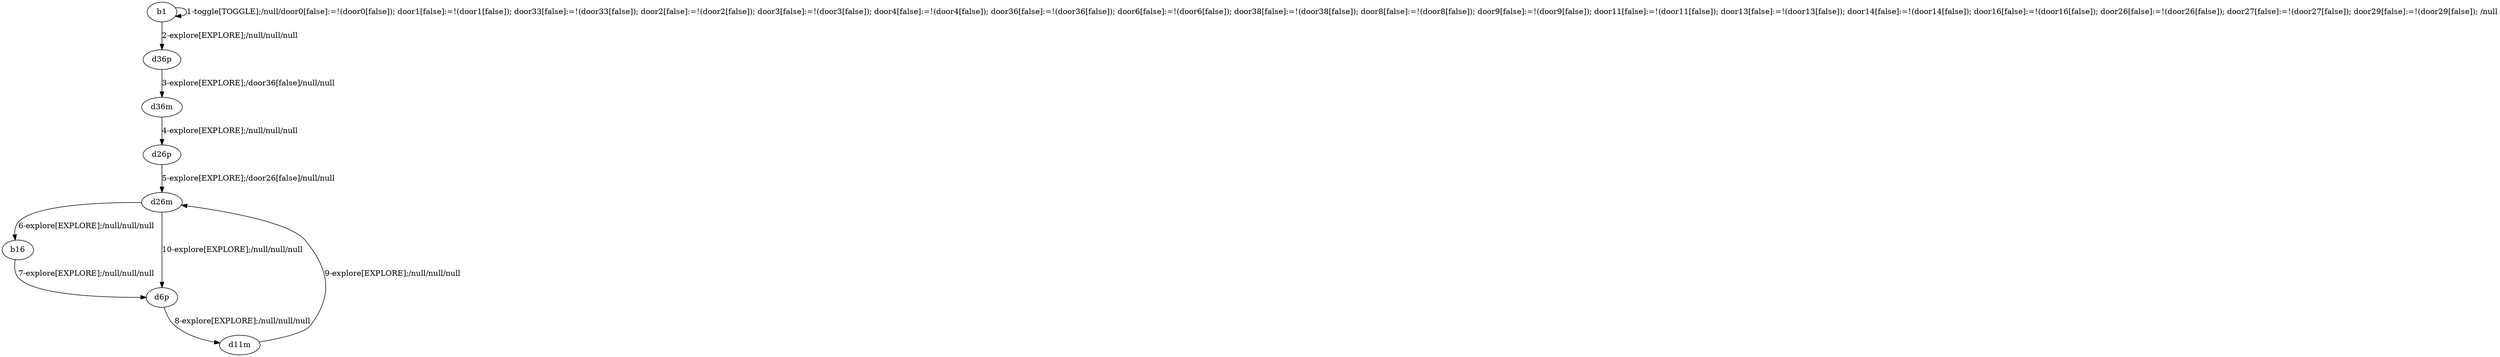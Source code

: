 # Total number of goals covered by this test: 3
# b16 --> d6p
# d11m --> d26m
# d6p --> d11m

digraph g {
"b1" -> "b1" [label = "1-toggle[TOGGLE];/null/door0[false]:=!(door0[false]); door1[false]:=!(door1[false]); door33[false]:=!(door33[false]); door2[false]:=!(door2[false]); door3[false]:=!(door3[false]); door4[false]:=!(door4[false]); door36[false]:=!(door36[false]); door6[false]:=!(door6[false]); door38[false]:=!(door38[false]); door8[false]:=!(door8[false]); door9[false]:=!(door9[false]); door11[false]:=!(door11[false]); door13[false]:=!(door13[false]); door14[false]:=!(door14[false]); door16[false]:=!(door16[false]); door26[false]:=!(door26[false]); door27[false]:=!(door27[false]); door29[false]:=!(door29[false]); /null"];
"b1" -> "d36p" [label = "2-explore[EXPLORE];/null/null/null"];
"d36p" -> "d36m" [label = "3-explore[EXPLORE];/door36[false]/null/null"];
"d36m" -> "d26p" [label = "4-explore[EXPLORE];/null/null/null"];
"d26p" -> "d26m" [label = "5-explore[EXPLORE];/door26[false]/null/null"];
"d26m" -> "b16" [label = "6-explore[EXPLORE];/null/null/null"];
"b16" -> "d6p" [label = "7-explore[EXPLORE];/null/null/null"];
"d6p" -> "d11m" [label = "8-explore[EXPLORE];/null/null/null"];
"d11m" -> "d26m" [label = "9-explore[EXPLORE];/null/null/null"];
"d26m" -> "d6p" [label = "10-explore[EXPLORE];/null/null/null"];
}